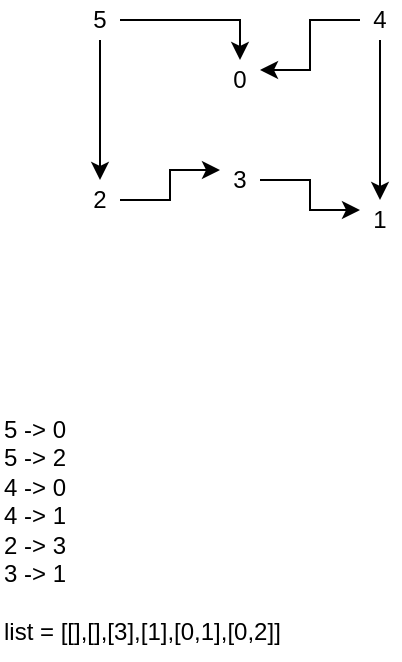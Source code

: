 <mxfile version="24.7.14">
  <diagram name="Page-1" id="cuYI4NiPdfl9KUKZ7rXC">
    <mxGraphModel dx="874" dy="571" grid="1" gridSize="10" guides="1" tooltips="1" connect="1" arrows="1" fold="1" page="1" pageScale="1" pageWidth="827" pageHeight="1169" math="0" shadow="0">
      <root>
        <mxCell id="0" />
        <mxCell id="1" parent="0" />
        <mxCell id="FRy0X0okpq2MEX7t8Adi-7" style="edgeStyle=orthogonalEdgeStyle;rounded=0;orthogonalLoop=1;jettySize=auto;html=1;entryX=0.5;entryY=0;entryDx=0;entryDy=0;" edge="1" parent="1" source="FRy0X0okpq2MEX7t8Adi-1" target="FRy0X0okpq2MEX7t8Adi-2">
          <mxGeometry relative="1" as="geometry" />
        </mxCell>
        <mxCell id="FRy0X0okpq2MEX7t8Adi-8" style="edgeStyle=orthogonalEdgeStyle;rounded=0;orthogonalLoop=1;jettySize=auto;html=1;" edge="1" parent="1" source="FRy0X0okpq2MEX7t8Adi-1" target="FRy0X0okpq2MEX7t8Adi-3">
          <mxGeometry relative="1" as="geometry" />
        </mxCell>
        <mxCell id="FRy0X0okpq2MEX7t8Adi-1" value="5" style="text;html=1;align=center;verticalAlign=middle;whiteSpace=wrap;rounded=0;" vertex="1" parent="1">
          <mxGeometry x="130" y="130" width="20" height="20" as="geometry" />
        </mxCell>
        <mxCell id="FRy0X0okpq2MEX7t8Adi-11" style="edgeStyle=orthogonalEdgeStyle;rounded=0;orthogonalLoop=1;jettySize=auto;html=1;entryX=0;entryY=0.25;entryDx=0;entryDy=0;" edge="1" parent="1" source="FRy0X0okpq2MEX7t8Adi-2" target="FRy0X0okpq2MEX7t8Adi-5">
          <mxGeometry relative="1" as="geometry" />
        </mxCell>
        <mxCell id="FRy0X0okpq2MEX7t8Adi-2" value="2" style="text;html=1;align=center;verticalAlign=middle;whiteSpace=wrap;rounded=0;" vertex="1" parent="1">
          <mxGeometry x="130" y="220" width="20" height="20" as="geometry" />
        </mxCell>
        <mxCell id="FRy0X0okpq2MEX7t8Adi-3" value="0" style="text;html=1;align=center;verticalAlign=middle;whiteSpace=wrap;rounded=0;" vertex="1" parent="1">
          <mxGeometry x="200" y="160" width="20" height="20" as="geometry" />
        </mxCell>
        <mxCell id="FRy0X0okpq2MEX7t8Adi-9" style="edgeStyle=orthogonalEdgeStyle;rounded=0;orthogonalLoop=1;jettySize=auto;html=1;entryX=1;entryY=0.25;entryDx=0;entryDy=0;" edge="1" parent="1" source="FRy0X0okpq2MEX7t8Adi-4" target="FRy0X0okpq2MEX7t8Adi-3">
          <mxGeometry relative="1" as="geometry" />
        </mxCell>
        <mxCell id="FRy0X0okpq2MEX7t8Adi-10" style="edgeStyle=orthogonalEdgeStyle;rounded=0;orthogonalLoop=1;jettySize=auto;html=1;" edge="1" parent="1" source="FRy0X0okpq2MEX7t8Adi-4" target="FRy0X0okpq2MEX7t8Adi-6">
          <mxGeometry relative="1" as="geometry" />
        </mxCell>
        <mxCell id="FRy0X0okpq2MEX7t8Adi-4" value="4" style="text;html=1;align=center;verticalAlign=middle;whiteSpace=wrap;rounded=0;" vertex="1" parent="1">
          <mxGeometry x="270" y="130" width="20" height="20" as="geometry" />
        </mxCell>
        <mxCell id="FRy0X0okpq2MEX7t8Adi-12" style="edgeStyle=orthogonalEdgeStyle;rounded=0;orthogonalLoop=1;jettySize=auto;html=1;entryX=0;entryY=0.25;entryDx=0;entryDy=0;" edge="1" parent="1" source="FRy0X0okpq2MEX7t8Adi-5" target="FRy0X0okpq2MEX7t8Adi-6">
          <mxGeometry relative="1" as="geometry" />
        </mxCell>
        <mxCell id="FRy0X0okpq2MEX7t8Adi-5" value="3" style="text;html=1;align=center;verticalAlign=middle;whiteSpace=wrap;rounded=0;" vertex="1" parent="1">
          <mxGeometry x="200" y="210" width="20" height="20" as="geometry" />
        </mxCell>
        <mxCell id="FRy0X0okpq2MEX7t8Adi-6" value="1" style="text;html=1;align=center;verticalAlign=middle;whiteSpace=wrap;rounded=0;" vertex="1" parent="1">
          <mxGeometry x="270" y="230" width="20" height="20" as="geometry" />
        </mxCell>
        <mxCell id="FRy0X0okpq2MEX7t8Adi-14" value="5 -&amp;gt; 0&lt;div&gt;5 -&amp;gt; 2&lt;/div&gt;&lt;div&gt;4 -&amp;gt; 0&lt;/div&gt;&lt;div&gt;4 -&amp;gt; 1&lt;/div&gt;&lt;div&gt;2 -&amp;gt; 3&lt;/div&gt;&lt;div&gt;3 -&amp;gt; 1&lt;/div&gt;&lt;div&gt;&lt;br&gt;&lt;/div&gt;&lt;div&gt;list = [[],[],[3],[1],[0,1],[0,2]]&lt;/div&gt;" style="text;html=1;align=left;verticalAlign=middle;whiteSpace=wrap;rounded=0;" vertex="1" parent="1">
          <mxGeometry x="90" y="330" width="180" height="130" as="geometry" />
        </mxCell>
      </root>
    </mxGraphModel>
  </diagram>
</mxfile>
